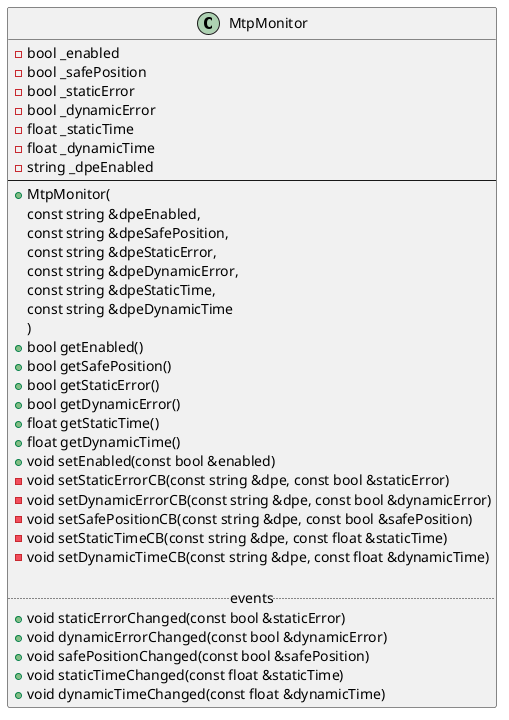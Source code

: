@startuml

class MtpMonitor {
    - bool _enabled
    - bool _safePosition
    - bool _staticError
    - bool _dynamicError
    - float _staticTime
    - float _dynamicTime
    - string _dpeEnabled
--
    + MtpMonitor(
        const string &dpeEnabled,
        const string &dpeSafePosition,
        const string &dpeStaticError,
        const string &dpeDynamicError,
        const string &dpeStaticTime,
        const string &dpeDynamicTime
    )
    + bool getEnabled()
    + bool getSafePosition()
    + bool getStaticError()
    + bool getDynamicError()
    + float getStaticTime()
    + float getDynamicTime()
    + void setEnabled(const bool &enabled)
    - void setStaticErrorCB(const string &dpe, const bool &staticError)
    - void setDynamicErrorCB(const string &dpe, const bool &dynamicError)
    - void setSafePositionCB(const string &dpe, const bool &safePosition)
    - void setStaticTimeCB(const string &dpe, const float &staticTime)
    - void setDynamicTimeCB(const string &dpe, const float &dynamicTime)

    ..events..
    + void staticErrorChanged(const bool &staticError)
    + void dynamicErrorChanged(const bool &dynamicError)
    + void safePositionChanged(const bool &safePosition)
    + void staticTimeChanged(const float &staticTime)
    + void dynamicTimeChanged(const float &dynamicTime)
}

@enduml